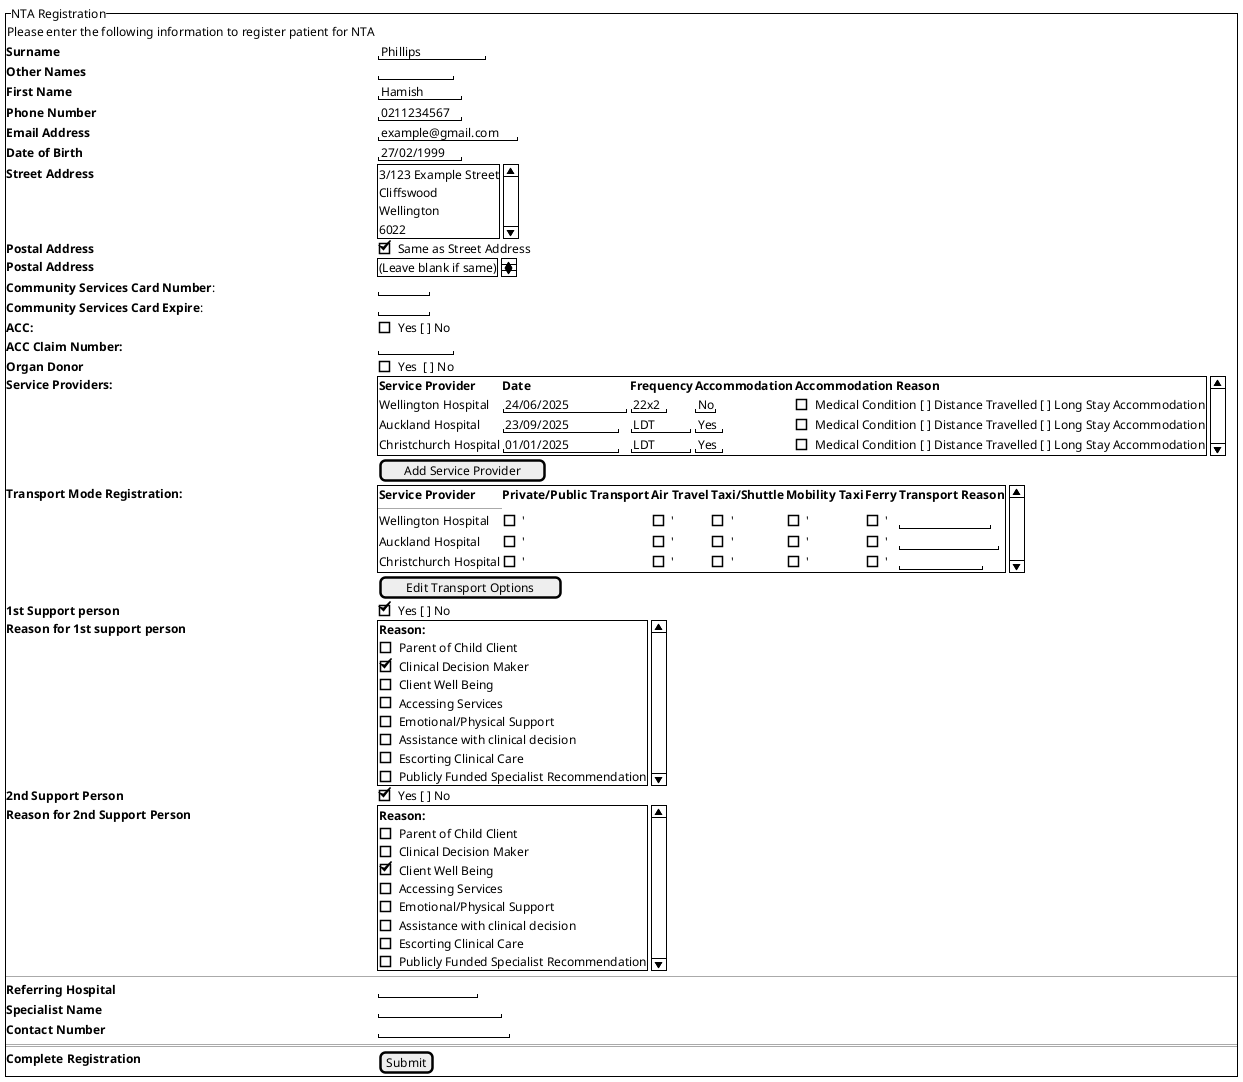 @startsalt LofiNTARegistration

{^"NTA Registration" 
    {Please enter the following information to register patient for NTA}
    **Surname** | "Phillips     "
    **Other Names** | "         "
    **First Name** | "Hamish    "
    **Phone Number** | "0211234567"
    **Email Address** | "example@gmail.com"
    
    **Date of Birth** | "27/02/1999"

    **Street Address** | {SI
    3/123 Example Street
    Cliffswood
    Wellington
    6022
    }

    **Postal Address** | [X] Same as Street Address
    **Postal Address** | {SI
    (Leave blank if same)
    }

    **Community Services Card Number**: | "      "

    **Community Services Card Expire**: | "      "

    **ACC:** | [] Yes [ ] No
    **ACC Claim Number:** | "         "

    **Organ Donor** | [] Yes  [ ] No


    **Service Providers: ** | {SI
    **Service Provider** | **Date** | **Frequency** | **Accommodation** | **Accommodation Reason**
    Wellington Hospital | "24/06/2025     " | "22x2" | "No" | [] Medical Condition [ ] Distance Travelled [ ] Long Stay Accommodation
    Auckland Hospital | "23/09/2025    " | "LDT    " | "Yes" | [] Medical Condition [ ] Distance Travelled [ ] Long Stay Accommodation
    Christchurch Hospital | "01/01/2025    " | "LDT    " | "Yes" | [] Medical Condition [ ] Distance Travelled [ ] Long Stay Accommodation

    }
    . | [Add Service Provider]

    **Transport Mode Registration:** | {SI
    **Service Provider** | **Private/Public Transport** | **Air Travel** | **Taxi/Shuttle** | **Mobility Taxi** | **Ferry** | **Transport Reason**
    ---
    Wellington Hospital | [] ' | [ ] ' | [ ] ' | [ ] '| [ ] ' | "           "
    Auckland Hospital | [ ] '| [ ] ' | [ ] '| [ ] '| [ ] ' | "            "
    Christchurch Hospital | [ ] '| [ ] '| [ ] '| [ ] '| [ ]' | "          "
    }
    . | [Edit Transport Options]


    **1st Support person** | [X] Yes [ ] No
    **Reason for 1st support person** | {SI
        **Reason:**
        [] Parent of Child Client 
        [X] Clinical Decision Maker
        [] Client Well Being
        [] Accessing Services
        [] Emotional/Physical Support
        [] Assistance with clinical decision
        [] Escorting Clinical Care
        [] Publicly Funded Specialist Recommendation
    }

    **2nd Support Person** | [X] Yes [ ] No
    **Reason for 2nd Support Person** | {SI
        **Reason:**
        [] Parent of Child Client 
        [] Clinical Decision Maker
        [X] Client Well Being
        [] Accessing Services
        [] Emotional/Physical Support
        [] Assistance with clinical decision
        [] Escorting Clinical Care
        [] Publicly Funded Specialist Recommendation
    }

    ----|----
    **Referring Hospital** | "            "
    **Specialist Name** | "               "
    **Contact Number** | "                "

    ====|====
    **Complete Registration** | [Submit]
}
@endsalt

